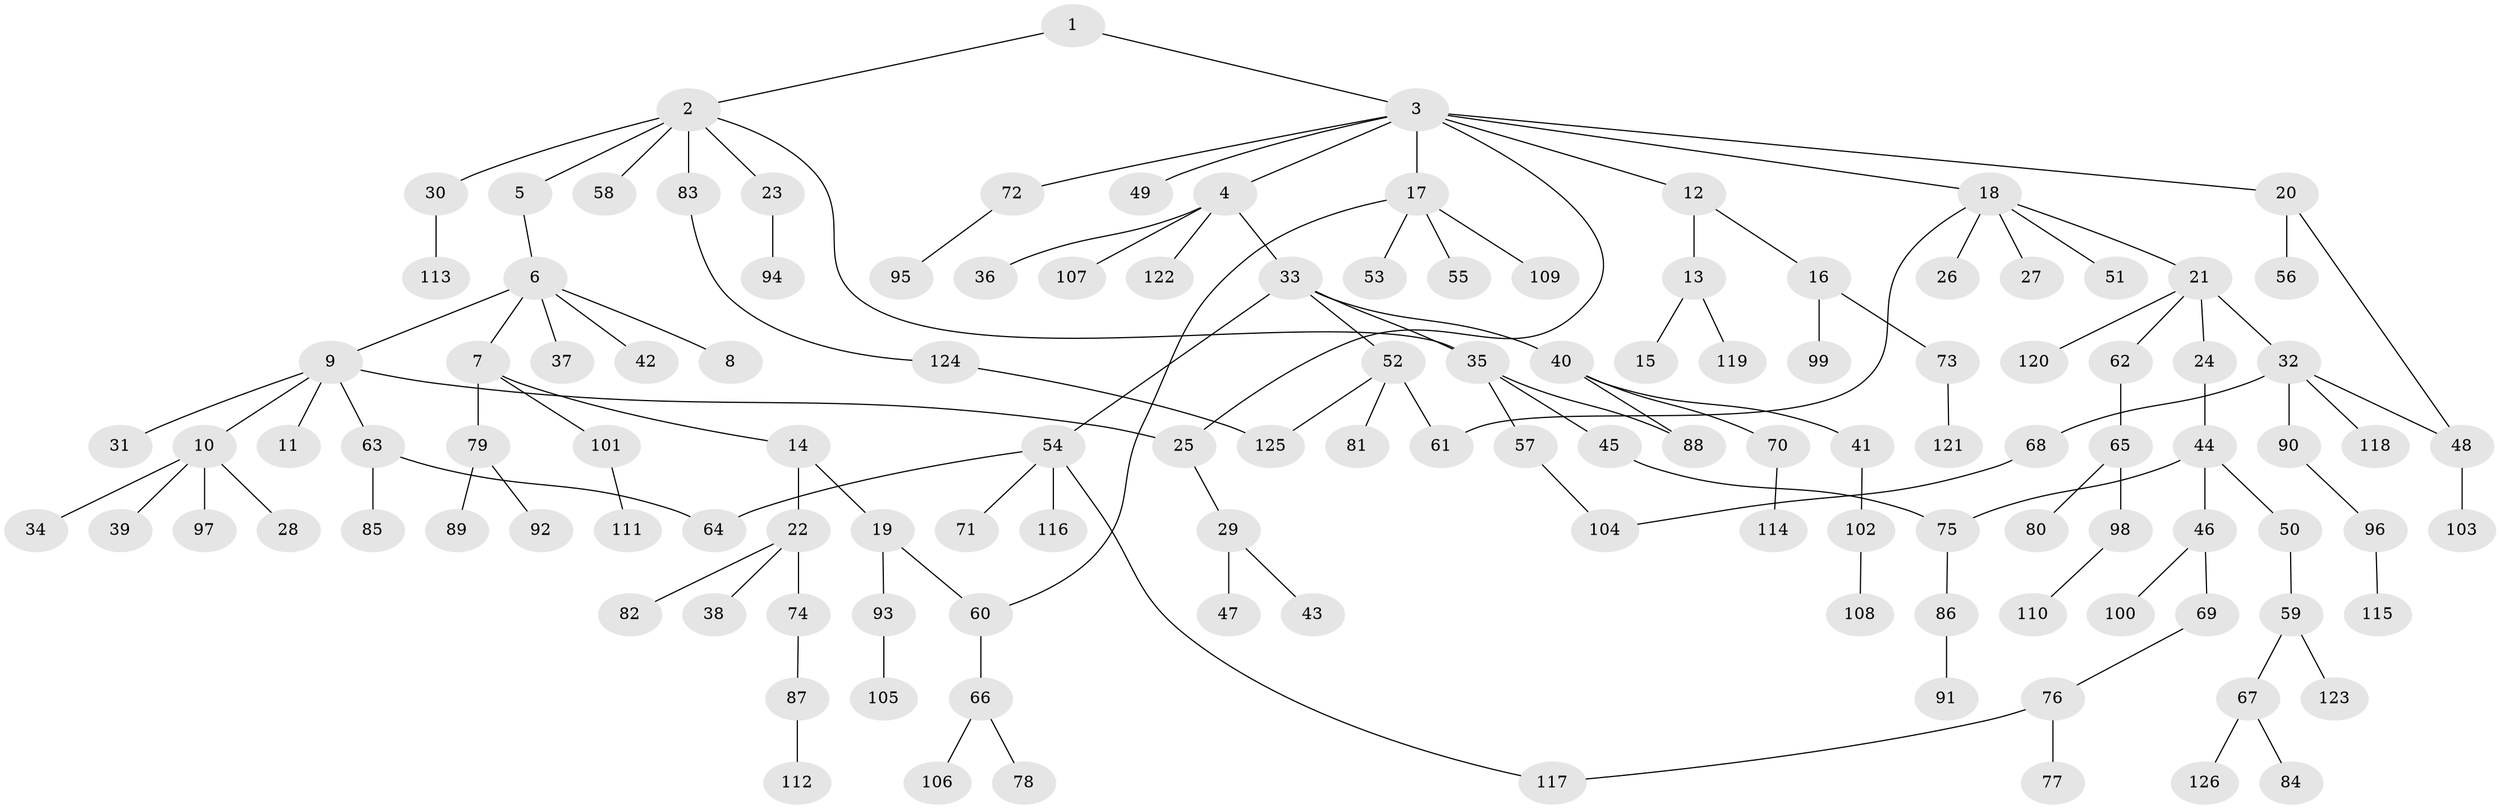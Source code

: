 // Generated by graph-tools (version 1.1) at 2025/34/03/09/25 02:34:24]
// undirected, 126 vertices, 136 edges
graph export_dot {
graph [start="1"]
  node [color=gray90,style=filled];
  1;
  2;
  3;
  4;
  5;
  6;
  7;
  8;
  9;
  10;
  11;
  12;
  13;
  14;
  15;
  16;
  17;
  18;
  19;
  20;
  21;
  22;
  23;
  24;
  25;
  26;
  27;
  28;
  29;
  30;
  31;
  32;
  33;
  34;
  35;
  36;
  37;
  38;
  39;
  40;
  41;
  42;
  43;
  44;
  45;
  46;
  47;
  48;
  49;
  50;
  51;
  52;
  53;
  54;
  55;
  56;
  57;
  58;
  59;
  60;
  61;
  62;
  63;
  64;
  65;
  66;
  67;
  68;
  69;
  70;
  71;
  72;
  73;
  74;
  75;
  76;
  77;
  78;
  79;
  80;
  81;
  82;
  83;
  84;
  85;
  86;
  87;
  88;
  89;
  90;
  91;
  92;
  93;
  94;
  95;
  96;
  97;
  98;
  99;
  100;
  101;
  102;
  103;
  104;
  105;
  106;
  107;
  108;
  109;
  110;
  111;
  112;
  113;
  114;
  115;
  116;
  117;
  118;
  119;
  120;
  121;
  122;
  123;
  124;
  125;
  126;
  1 -- 2;
  1 -- 3;
  2 -- 5;
  2 -- 23;
  2 -- 30;
  2 -- 58;
  2 -- 83;
  2 -- 35;
  3 -- 4;
  3 -- 12;
  3 -- 17;
  3 -- 18;
  3 -- 20;
  3 -- 49;
  3 -- 72;
  3 -- 25;
  4 -- 33;
  4 -- 36;
  4 -- 107;
  4 -- 122;
  5 -- 6;
  6 -- 7;
  6 -- 8;
  6 -- 9;
  6 -- 37;
  6 -- 42;
  7 -- 14;
  7 -- 79;
  7 -- 101;
  9 -- 10;
  9 -- 11;
  9 -- 25;
  9 -- 31;
  9 -- 63;
  10 -- 28;
  10 -- 34;
  10 -- 39;
  10 -- 97;
  12 -- 13;
  12 -- 16;
  13 -- 15;
  13 -- 119;
  14 -- 19;
  14 -- 22;
  16 -- 73;
  16 -- 99;
  17 -- 53;
  17 -- 55;
  17 -- 60;
  17 -- 109;
  18 -- 21;
  18 -- 26;
  18 -- 27;
  18 -- 51;
  18 -- 61;
  19 -- 93;
  19 -- 60;
  20 -- 48;
  20 -- 56;
  21 -- 24;
  21 -- 32;
  21 -- 62;
  21 -- 120;
  22 -- 38;
  22 -- 74;
  22 -- 82;
  23 -- 94;
  24 -- 44;
  25 -- 29;
  29 -- 43;
  29 -- 47;
  30 -- 113;
  32 -- 68;
  32 -- 90;
  32 -- 118;
  32 -- 48;
  33 -- 35;
  33 -- 40;
  33 -- 52;
  33 -- 54;
  35 -- 45;
  35 -- 57;
  35 -- 88;
  40 -- 41;
  40 -- 70;
  40 -- 88;
  41 -- 102;
  44 -- 46;
  44 -- 50;
  44 -- 75;
  45 -- 75;
  46 -- 69;
  46 -- 100;
  48 -- 103;
  50 -- 59;
  52 -- 81;
  52 -- 61;
  52 -- 125;
  54 -- 64;
  54 -- 71;
  54 -- 116;
  54 -- 117;
  57 -- 104;
  59 -- 67;
  59 -- 123;
  60 -- 66;
  62 -- 65;
  63 -- 85;
  63 -- 64;
  65 -- 80;
  65 -- 98;
  66 -- 78;
  66 -- 106;
  67 -- 84;
  67 -- 126;
  68 -- 104;
  69 -- 76;
  70 -- 114;
  72 -- 95;
  73 -- 121;
  74 -- 87;
  75 -- 86;
  76 -- 77;
  76 -- 117;
  79 -- 89;
  79 -- 92;
  83 -- 124;
  86 -- 91;
  87 -- 112;
  90 -- 96;
  93 -- 105;
  96 -- 115;
  98 -- 110;
  101 -- 111;
  102 -- 108;
  124 -- 125;
}
